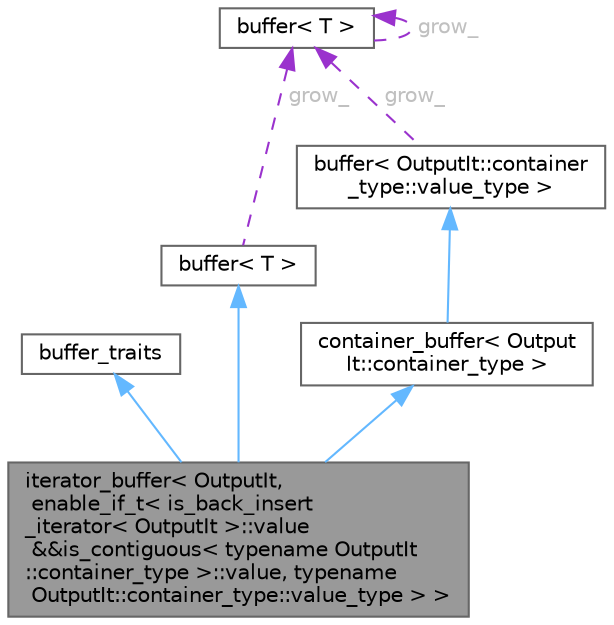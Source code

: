 digraph "iterator_buffer&lt; OutputIt, enable_if_t&lt; is_back_insert_iterator&lt; OutputIt &gt;::value &amp;&amp;is_contiguous&lt; typename OutputIt::container_type &gt;::value, typename OutputIt::container_type::value_type &gt; &gt;"
{
 // LATEX_PDF_SIZE
  bgcolor="transparent";
  edge [fontname=Helvetica,fontsize=10,labelfontname=Helvetica,labelfontsize=10];
  node [fontname=Helvetica,fontsize=10,shape=box,height=0.2,width=0.4];
  Node1 [id="Node000001",label="iterator_buffer\< OutputIt,\l enable_if_t\< is_back_insert\l_iterator\< OutputIt \>::value\l &&is_contiguous\< typename OutputIt\l::container_type \>::value, typename\l OutputIt::container_type::value_type \> \>",height=0.2,width=0.4,color="gray40", fillcolor="grey60", style="filled", fontcolor="black",tooltip=" "];
  Node2 -> Node1 [id="edge1_Node000001_Node000002",dir="back",color="steelblue1",style="solid",tooltip=" "];
  Node2 [id="Node000002",label="buffer_traits",height=0.2,width=0.4,color="gray40", fillcolor="white", style="filled",URL="$structdetail_1_1buffer__traits.html",tooltip=" "];
  Node3 -> Node1 [id="edge2_Node000001_Node000003",dir="back",color="steelblue1",style="solid",tooltip=" "];
  Node3 [id="Node000003",label="buffer\< T \>",height=0.2,width=0.4,color="gray40", fillcolor="white", style="filled",URL="$classdetail_1_1buffer.html",tooltip="A contiguous memory buffer with an optional growing ability."];
  Node4 -> Node3 [id="edge3_Node000003_Node000004",dir="back",color="darkorchid3",style="dashed",tooltip=" ",label=" grow_",fontcolor="grey" ];
  Node4 [id="Node000004",label="buffer\< T \>",height=0.2,width=0.4,color="gray40", fillcolor="white", style="filled",URL="$classdetail_1_1buffer.html",tooltip="A contiguous memory buffer with an optional growing ability."];
  Node4 -> Node4 [id="edge4_Node000004_Node000004",dir="back",color="darkorchid3",style="dashed",tooltip=" ",label=" grow_",fontcolor="grey" ];
  Node5 -> Node1 [id="edge5_Node000001_Node000005",dir="back",color="steelblue1",style="solid",tooltip=" "];
  Node5 [id="Node000005",label="container_buffer\< Output\lIt::container_type \>",height=0.2,width=0.4,color="gray40", fillcolor="white", style="filled",URL="$classdetail_1_1container__buffer.html",tooltip=" "];
  Node6 -> Node5 [id="edge6_Node000005_Node000006",dir="back",color="steelblue1",style="solid",tooltip=" "];
  Node6 [id="Node000006",label="buffer\< OutputIt::container\l_type::value_type \>",height=0.2,width=0.4,color="gray40", fillcolor="white", style="filled",URL="$classdetail_1_1buffer.html",tooltip=" "];
  Node4 -> Node6 [id="edge7_Node000006_Node000004",dir="back",color="darkorchid3",style="dashed",tooltip=" ",label=" grow_",fontcolor="grey" ];
}
